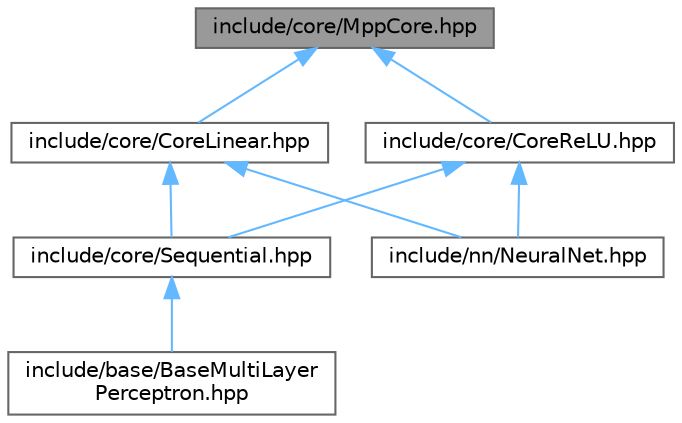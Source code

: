 digraph "include/core/MppCore.hpp"
{
 // LATEX_PDF_SIZE
  bgcolor="transparent";
  edge [fontname=Helvetica,fontsize=10,labelfontname=Helvetica,labelfontsize=10];
  node [fontname=Helvetica,fontsize=10,shape=box,height=0.2,width=0.4];
  Node1 [id="Node000001",label="include/core/MppCore.hpp",height=0.2,width=0.4,color="gray40", fillcolor="grey60", style="filled", fontcolor="black",tooltip="Defines the abstract base class MppCore for core neural network layers."];
  Node1 -> Node2 [id="edge1_Node000001_Node000002",dir="back",color="steelblue1",style="solid",tooltip=" "];
  Node2 [id="Node000002",label="include/core/CoreLinear.hpp",height=0.2,width=0.4,color="grey40", fillcolor="white", style="filled",URL="$_core_linear_8hpp.html",tooltip="Defines the CoreLinear class for linear transformation in neural networks."];
  Node2 -> Node3 [id="edge2_Node000002_Node000003",dir="back",color="steelblue1",style="solid",tooltip=" "];
  Node3 [id="Node000003",label="include/core/Sequential.hpp",height=0.2,width=0.4,color="grey40", fillcolor="white", style="filled",URL="$_sequential_8hpp.html",tooltip="Defines the Sequential class for sequentially stacking neural network layers."];
  Node3 -> Node4 [id="edge3_Node000003_Node000004",dir="back",color="steelblue1",style="solid",tooltip=" "];
  Node4 [id="Node000004",label="include/base/BaseMultiLayer\lPerceptron.hpp",height=0.2,width=0.4,color="grey40", fillcolor="white", style="filled",URL="$_base_multi_layer_perceptron_8hpp.html",tooltip="Defines a base class for implementing Multi-Layer Perceptron (MLP) networks."];
  Node2 -> Node5 [id="edge4_Node000002_Node000005",dir="back",color="steelblue1",style="solid",tooltip=" "];
  Node5 [id="Node000005",label="include/nn/NeuralNet.hpp",height=0.2,width=0.4,color="grey40", fillcolor="white", style="filled",URL="$_neural_net_8hpp_source.html",tooltip=" "];
  Node1 -> Node6 [id="edge5_Node000001_Node000006",dir="back",color="steelblue1",style="solid",tooltip=" "];
  Node6 [id="Node000006",label="include/core/CoreReLU.hpp",height=0.2,width=0.4,color="grey40", fillcolor="white", style="filled",URL="$_core_re_l_u_8hpp.html",tooltip="Defines the CoreReLU class for applying ReLU activation in neural networks."];
  Node6 -> Node3 [id="edge6_Node000006_Node000003",dir="back",color="steelblue1",style="solid",tooltip=" "];
  Node6 -> Node5 [id="edge7_Node000006_Node000005",dir="back",color="steelblue1",style="solid",tooltip=" "];
}
